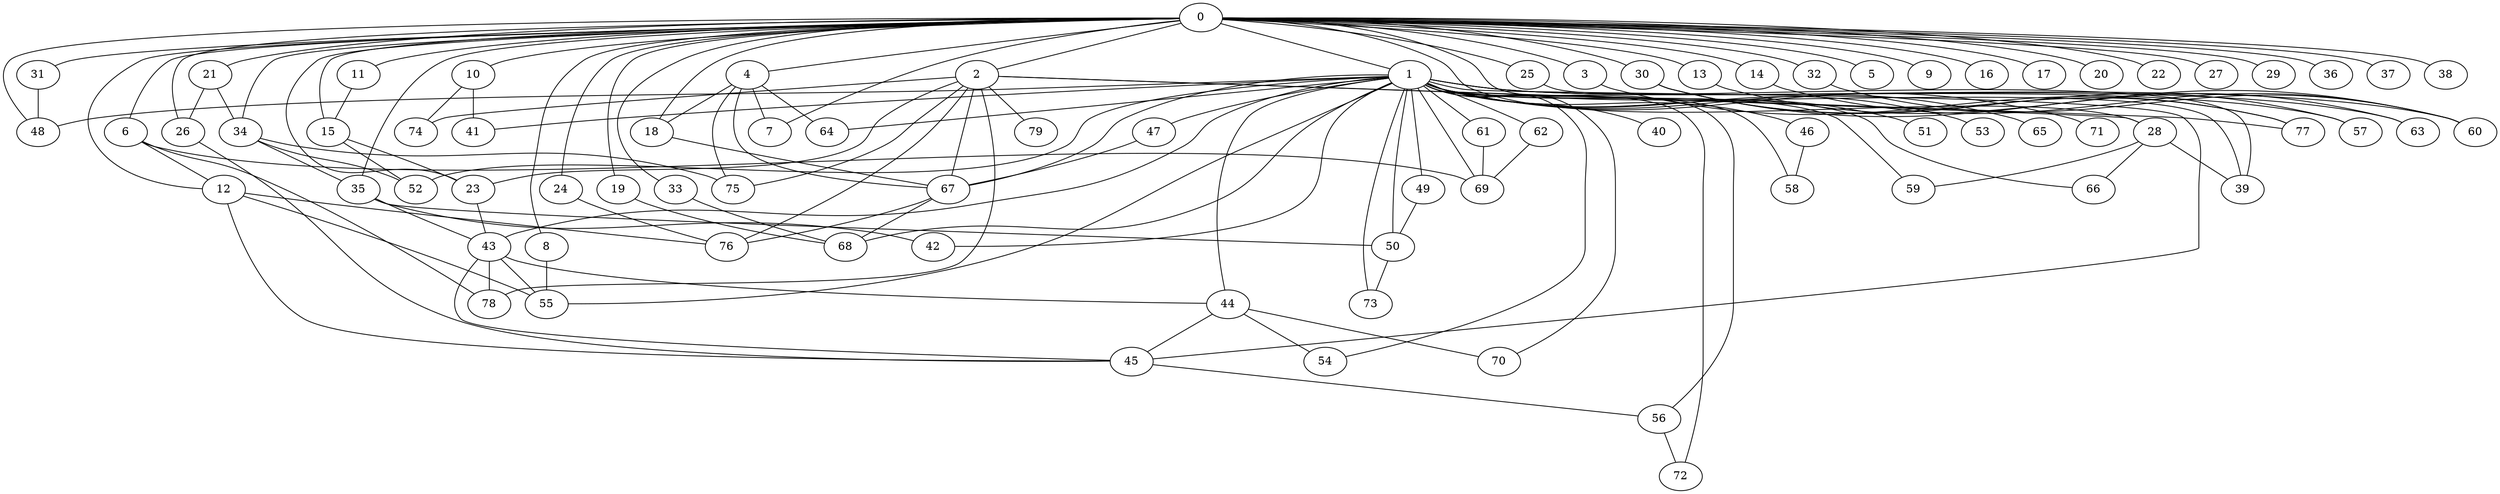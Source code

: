 
graph graphname {
    0 -- 1
0 -- 2
0 -- 3
0 -- 4
0 -- 5
0 -- 6
0 -- 7
0 -- 8
0 -- 9
0 -- 10
0 -- 11
0 -- 12
0 -- 13
0 -- 14
0 -- 15
0 -- 16
0 -- 17
0 -- 18
0 -- 19
0 -- 20
0 -- 21
0 -- 22
0 -- 23
0 -- 24
0 -- 25
0 -- 26
0 -- 27
0 -- 28
0 -- 29
0 -- 30
0 -- 31
0 -- 32
0 -- 33
0 -- 34
0 -- 35
0 -- 36
0 -- 37
0 -- 38
0 -- 39
0 -- 48
1 -- 40
1 -- 41
1 -- 42
1 -- 43
1 -- 44
1 -- 45
1 -- 46
1 -- 47
1 -- 48
1 -- 49
1 -- 50
1 -- 51
1 -- 52
1 -- 53
1 -- 54
1 -- 55
1 -- 56
1 -- 57
1 -- 58
1 -- 59
1 -- 60
1 -- 61
1 -- 62
1 -- 63
1 -- 64
1 -- 65
1 -- 66
1 -- 67
1 -- 68
1 -- 69
1 -- 70
1 -- 71
1 -- 72
1 -- 73
2 -- 74
2 -- 75
2 -- 76
2 -- 77
2 -- 78
2 -- 79
2 -- 23
2 -- 67
2 -- 28
3 -- 77
4 -- 7
4 -- 18
4 -- 75
4 -- 67
4 -- 64
6 -- 12
6 -- 69
6 -- 78
8 -- 55
10 -- 74
10 -- 41
11 -- 15
12 -- 55
12 -- 45
12 -- 76
13 -- 63
14 -- 60
15 -- 23
15 -- 52
18 -- 67
19 -- 68
21 -- 34
21 -- 26
23 -- 43
24 -- 76
25 -- 39
26 -- 45
28 -- 59
28 -- 39
28 -- 66
30 -- 57
30 -- 77
30 -- 60
31 -- 48
32 -- 60
33 -- 68
34 -- 75
34 -- 35
34 -- 52
35 -- 50
35 -- 43
35 -- 42
43 -- 55
43 -- 45
43 -- 44
43 -- 78
44 -- 70
44 -- 45
44 -- 54
45 -- 56
46 -- 58
47 -- 67
49 -- 50
50 -- 73
56 -- 72
61 -- 69
62 -- 69
67 -- 76
67 -- 68

}
